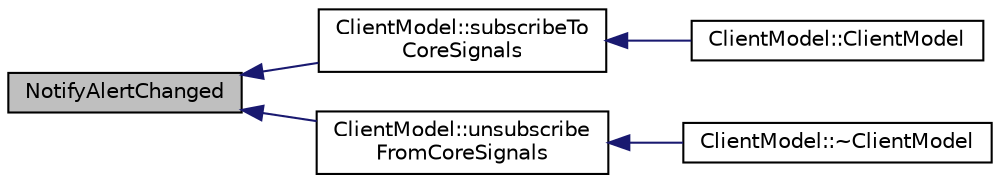digraph "NotifyAlertChanged"
{
  edge [fontname="Helvetica",fontsize="10",labelfontname="Helvetica",labelfontsize="10"];
  node [fontname="Helvetica",fontsize="10",shape=record];
  rankdir="LR";
  Node6 [label="NotifyAlertChanged",height=0.2,width=0.4,color="black", fillcolor="grey75", style="filled", fontcolor="black"];
  Node6 -> Node7 [dir="back",color="midnightblue",fontsize="10",style="solid",fontname="Helvetica"];
  Node7 [label="ClientModel::subscribeTo\lCoreSignals",height=0.2,width=0.4,color="black", fillcolor="white", style="filled",URL="$df/d25/class_client_model.html#af999175eeba51c30f7597efbe59640ca"];
  Node7 -> Node8 [dir="back",color="midnightblue",fontsize="10",style="solid",fontname="Helvetica"];
  Node8 [label="ClientModel::ClientModel",height=0.2,width=0.4,color="black", fillcolor="white", style="filled",URL="$df/d25/class_client_model.html#aec1d32d5dc8c094eba66036a19a22854"];
  Node6 -> Node9 [dir="back",color="midnightblue",fontsize="10",style="solid",fontname="Helvetica"];
  Node9 [label="ClientModel::unsubscribe\lFromCoreSignals",height=0.2,width=0.4,color="black", fillcolor="white", style="filled",URL="$df/d25/class_client_model.html#ad23e386af881b7091b7d7f00af1b2a18"];
  Node9 -> Node10 [dir="back",color="midnightblue",fontsize="10",style="solid",fontname="Helvetica"];
  Node10 [label="ClientModel::~ClientModel",height=0.2,width=0.4,color="black", fillcolor="white", style="filled",URL="$df/d25/class_client_model.html#ab20086c4e6220c59b8464ee0e3fbb9da"];
}
